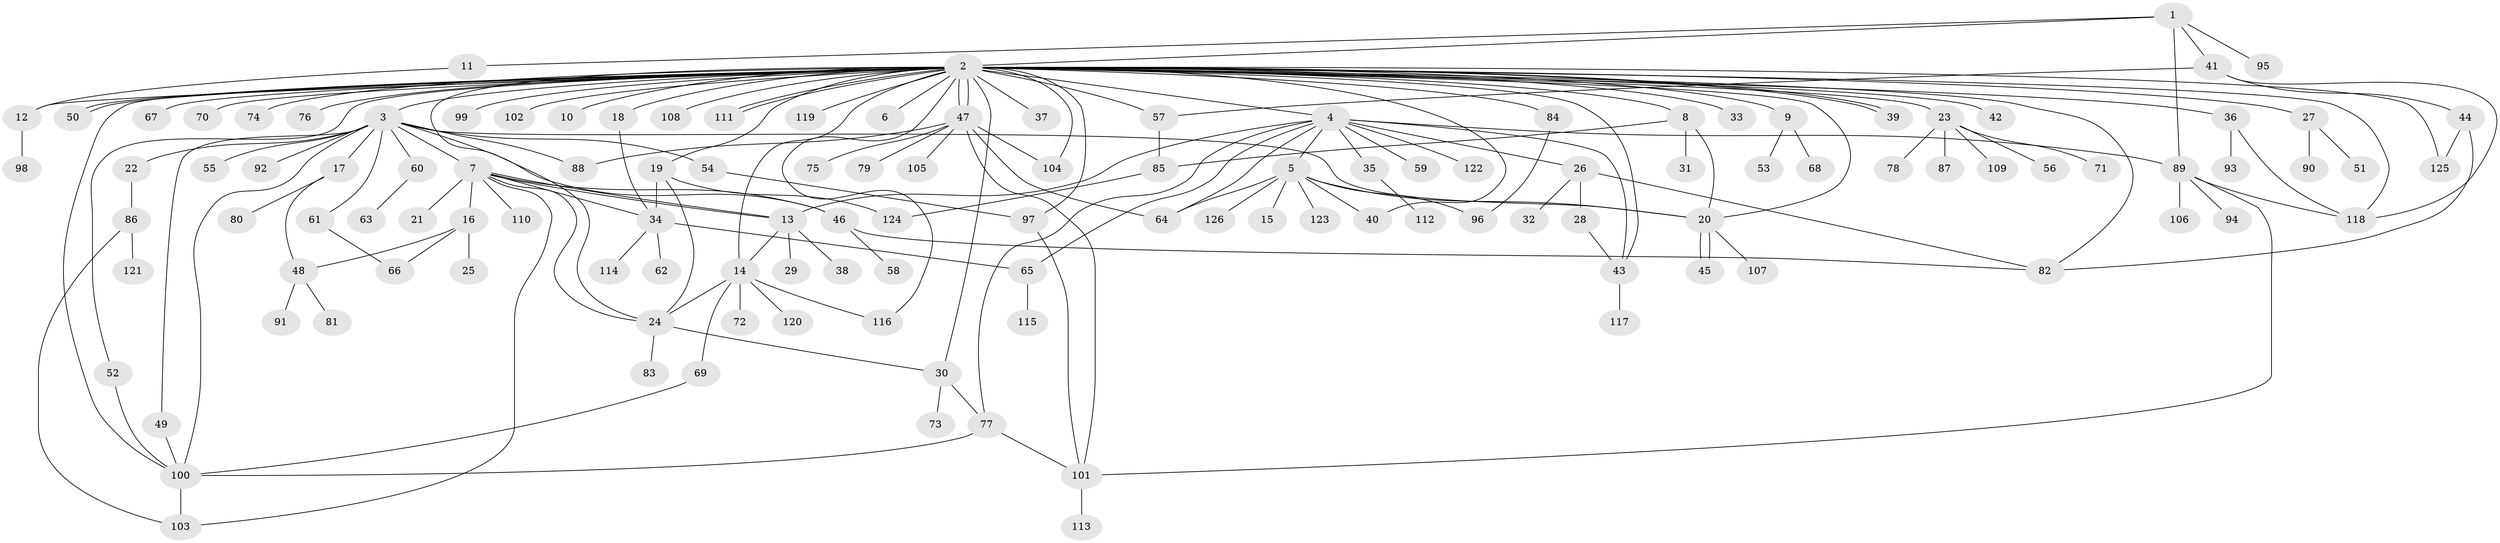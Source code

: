 // coarse degree distribution, {5: 0.07446808510638298, 55: 0.010638297872340425, 13: 0.010638297872340425, 8: 0.02127659574468085, 1: 0.4787234042553192, 14: 0.010638297872340425, 4: 0.0425531914893617, 2: 0.24468085106382978, 6: 0.02127659574468085, 3: 0.06382978723404255, 7: 0.02127659574468085}
// Generated by graph-tools (version 1.1) at 2025/23/03/03/25 07:23:54]
// undirected, 126 vertices, 179 edges
graph export_dot {
graph [start="1"]
  node [color=gray90,style=filled];
  1;
  2;
  3;
  4;
  5;
  6;
  7;
  8;
  9;
  10;
  11;
  12;
  13;
  14;
  15;
  16;
  17;
  18;
  19;
  20;
  21;
  22;
  23;
  24;
  25;
  26;
  27;
  28;
  29;
  30;
  31;
  32;
  33;
  34;
  35;
  36;
  37;
  38;
  39;
  40;
  41;
  42;
  43;
  44;
  45;
  46;
  47;
  48;
  49;
  50;
  51;
  52;
  53;
  54;
  55;
  56;
  57;
  58;
  59;
  60;
  61;
  62;
  63;
  64;
  65;
  66;
  67;
  68;
  69;
  70;
  71;
  72;
  73;
  74;
  75;
  76;
  77;
  78;
  79;
  80;
  81;
  82;
  83;
  84;
  85;
  86;
  87;
  88;
  89;
  90;
  91;
  92;
  93;
  94;
  95;
  96;
  97;
  98;
  99;
  100;
  101;
  102;
  103;
  104;
  105;
  106;
  107;
  108;
  109;
  110;
  111;
  112;
  113;
  114;
  115;
  116;
  117;
  118;
  119;
  120;
  121;
  122;
  123;
  124;
  125;
  126;
  1 -- 2;
  1 -- 11;
  1 -- 41;
  1 -- 89;
  1 -- 95;
  2 -- 3;
  2 -- 4;
  2 -- 6;
  2 -- 8;
  2 -- 9;
  2 -- 10;
  2 -- 12;
  2 -- 14;
  2 -- 18;
  2 -- 19;
  2 -- 20;
  2 -- 23;
  2 -- 24;
  2 -- 27;
  2 -- 30;
  2 -- 33;
  2 -- 36;
  2 -- 37;
  2 -- 39;
  2 -- 39;
  2 -- 40;
  2 -- 42;
  2 -- 43;
  2 -- 47;
  2 -- 47;
  2 -- 50;
  2 -- 50;
  2 -- 52;
  2 -- 57;
  2 -- 67;
  2 -- 70;
  2 -- 74;
  2 -- 76;
  2 -- 82;
  2 -- 84;
  2 -- 97;
  2 -- 99;
  2 -- 100;
  2 -- 102;
  2 -- 104;
  2 -- 108;
  2 -- 111;
  2 -- 111;
  2 -- 116;
  2 -- 118;
  2 -- 119;
  2 -- 125;
  3 -- 7;
  3 -- 17;
  3 -- 20;
  3 -- 22;
  3 -- 46;
  3 -- 49;
  3 -- 54;
  3 -- 55;
  3 -- 60;
  3 -- 61;
  3 -- 88;
  3 -- 92;
  3 -- 100;
  4 -- 5;
  4 -- 13;
  4 -- 26;
  4 -- 35;
  4 -- 43;
  4 -- 59;
  4 -- 64;
  4 -- 65;
  4 -- 77;
  4 -- 89;
  4 -- 122;
  5 -- 15;
  5 -- 20;
  5 -- 40;
  5 -- 64;
  5 -- 96;
  5 -- 123;
  5 -- 126;
  7 -- 13;
  7 -- 13;
  7 -- 16;
  7 -- 21;
  7 -- 24;
  7 -- 34;
  7 -- 46;
  7 -- 103;
  7 -- 110;
  8 -- 20;
  8 -- 31;
  8 -- 85;
  9 -- 53;
  9 -- 68;
  11 -- 12;
  12 -- 98;
  13 -- 14;
  13 -- 29;
  13 -- 38;
  14 -- 24;
  14 -- 69;
  14 -- 72;
  14 -- 116;
  14 -- 120;
  16 -- 25;
  16 -- 48;
  16 -- 66;
  17 -- 48;
  17 -- 80;
  18 -- 34;
  19 -- 24;
  19 -- 34;
  19 -- 124;
  20 -- 45;
  20 -- 45;
  20 -- 107;
  22 -- 86;
  23 -- 56;
  23 -- 71;
  23 -- 78;
  23 -- 87;
  23 -- 109;
  24 -- 30;
  24 -- 83;
  26 -- 28;
  26 -- 32;
  26 -- 82;
  27 -- 51;
  27 -- 90;
  28 -- 43;
  30 -- 73;
  30 -- 77;
  34 -- 62;
  34 -- 65;
  34 -- 114;
  35 -- 112;
  36 -- 93;
  36 -- 118;
  41 -- 44;
  41 -- 57;
  41 -- 118;
  43 -- 117;
  44 -- 82;
  44 -- 125;
  46 -- 58;
  46 -- 82;
  47 -- 64;
  47 -- 75;
  47 -- 79;
  47 -- 88;
  47 -- 101;
  47 -- 104;
  47 -- 105;
  48 -- 81;
  48 -- 91;
  49 -- 100;
  52 -- 100;
  54 -- 97;
  57 -- 85;
  60 -- 63;
  61 -- 66;
  65 -- 115;
  69 -- 100;
  77 -- 100;
  77 -- 101;
  84 -- 96;
  85 -- 124;
  86 -- 103;
  86 -- 121;
  89 -- 94;
  89 -- 101;
  89 -- 106;
  89 -- 118;
  97 -- 101;
  100 -- 103;
  101 -- 113;
}
